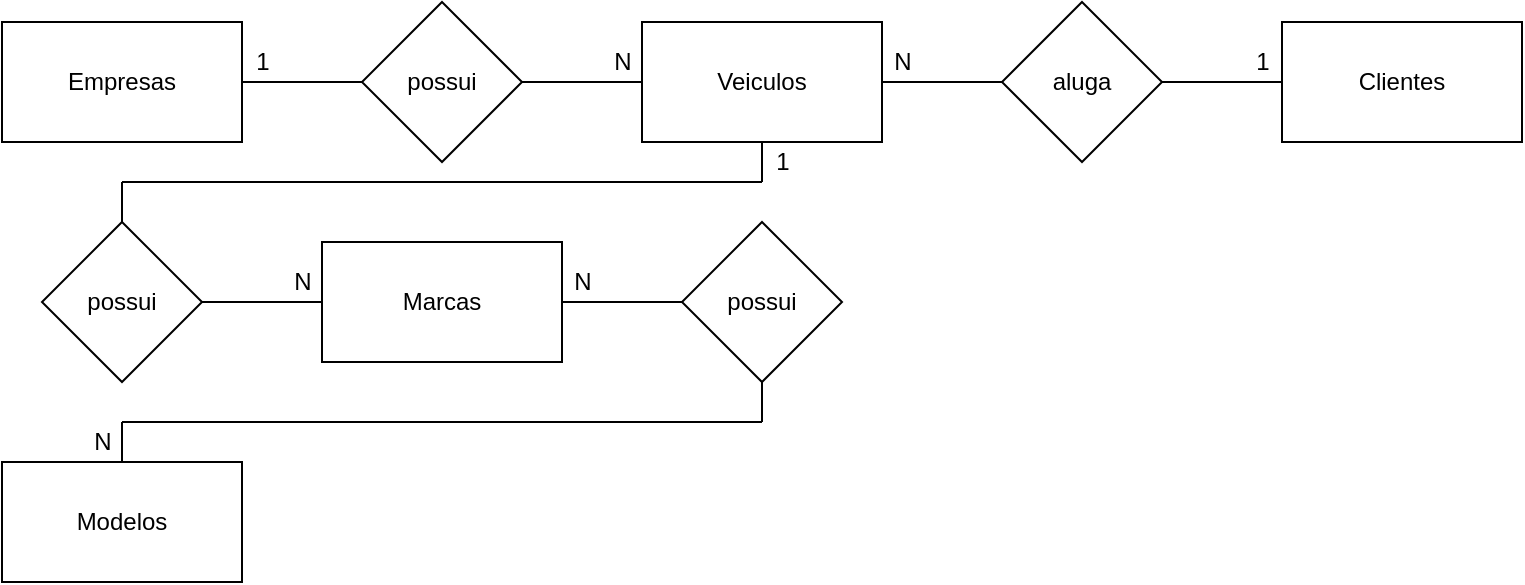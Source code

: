 <mxfile version="13.9.3" type="device"><diagram id="3LMen6AJkOnNipfgl5yD" name="Page-1"><mxGraphModel dx="785" dy="464" grid="1" gridSize="10" guides="1" tooltips="1" connect="1" arrows="1" fold="1" page="1" pageScale="1" pageWidth="827" pageHeight="1169" math="0" shadow="0"><root><mxCell id="0"/><mxCell id="1" parent="0"/><mxCell id="F9B2tOmqN7U_asRc3Cox-1" value="Empresas" style="rounded=0;whiteSpace=wrap;html=1;" vertex="1" parent="1"><mxGeometry x="40" y="40" width="120" height="60" as="geometry"/></mxCell><mxCell id="F9B2tOmqN7U_asRc3Cox-2" value="Veiculos" style="rounded=0;whiteSpace=wrap;html=1;" vertex="1" parent="1"><mxGeometry x="360" y="40" width="120" height="60" as="geometry"/></mxCell><mxCell id="F9B2tOmqN7U_asRc3Cox-3" value="possui" style="rhombus;whiteSpace=wrap;html=1;" vertex="1" parent="1"><mxGeometry x="220" y="30" width="80" height="80" as="geometry"/></mxCell><mxCell id="F9B2tOmqN7U_asRc3Cox-4" value="" style="endArrow=none;html=1;entryX=0;entryY=0.5;entryDx=0;entryDy=0;exitX=1;exitY=0.5;exitDx=0;exitDy=0;" edge="1" parent="1" source="F9B2tOmqN7U_asRc3Cox-3" target="F9B2tOmqN7U_asRc3Cox-2"><mxGeometry width="50" height="50" relative="1" as="geometry"><mxPoint x="250" y="100" as="sourcePoint"/><mxPoint x="300" y="50" as="targetPoint"/></mxGeometry></mxCell><mxCell id="F9B2tOmqN7U_asRc3Cox-5" value="" style="endArrow=none;html=1;entryX=1;entryY=0.5;entryDx=0;entryDy=0;exitX=0;exitY=0.5;exitDx=0;exitDy=0;" edge="1" parent="1" source="F9B2tOmqN7U_asRc3Cox-3" target="F9B2tOmqN7U_asRc3Cox-1"><mxGeometry width="50" height="50" relative="1" as="geometry"><mxPoint x="250" y="100" as="sourcePoint"/><mxPoint x="300" y="50" as="targetPoint"/></mxGeometry></mxCell><mxCell id="F9B2tOmqN7U_asRc3Cox-12" value="N" style="text;html=1;align=center;verticalAlign=middle;resizable=0;points=[];autosize=1;" vertex="1" parent="1"><mxGeometry x="340" y="50" width="20" height="20" as="geometry"/></mxCell><mxCell id="F9B2tOmqN7U_asRc3Cox-13" value="1" style="text;html=1;align=center;verticalAlign=middle;resizable=0;points=[];autosize=1;" vertex="1" parent="1"><mxGeometry x="160" y="50" width="20" height="20" as="geometry"/></mxCell><mxCell id="F9B2tOmqN7U_asRc3Cox-20" value="" style="endArrow=none;html=1;entryX=0.5;entryY=1;entryDx=0;entryDy=0;" edge="1" parent="1" target="F9B2tOmqN7U_asRc3Cox-2"><mxGeometry width="50" height="50" relative="1" as="geometry"><mxPoint x="420" y="120" as="sourcePoint"/><mxPoint x="380" y="290" as="targetPoint"/></mxGeometry></mxCell><mxCell id="F9B2tOmqN7U_asRc3Cox-21" value="" style="endArrow=none;html=1;" edge="1" parent="1"><mxGeometry width="50" height="50" relative="1" as="geometry"><mxPoint x="100" y="120" as="sourcePoint"/><mxPoint x="420" y="120" as="targetPoint"/></mxGeometry></mxCell><mxCell id="F9B2tOmqN7U_asRc3Cox-22" value="Marcas" style="rounded=0;whiteSpace=wrap;html=1;" vertex="1" parent="1"><mxGeometry x="200" y="150" width="120" height="60" as="geometry"/></mxCell><mxCell id="F9B2tOmqN7U_asRc3Cox-25" value="possui" style="rhombus;whiteSpace=wrap;html=1;" vertex="1" parent="1"><mxGeometry x="60" y="140" width="80" height="80" as="geometry"/></mxCell><mxCell id="F9B2tOmqN7U_asRc3Cox-27" value="" style="endArrow=none;html=1;exitX=0.5;exitY=0;exitDx=0;exitDy=0;" edge="1" parent="1" source="F9B2tOmqN7U_asRc3Cox-25"><mxGeometry width="50" height="50" relative="1" as="geometry"><mxPoint x="150" y="220" as="sourcePoint"/><mxPoint x="100" y="120" as="targetPoint"/></mxGeometry></mxCell><mxCell id="F9B2tOmqN7U_asRc3Cox-28" value="N" style="text;html=1;align=center;verticalAlign=middle;resizable=0;points=[];autosize=1;" vertex="1" parent="1"><mxGeometry x="180" y="160" width="20" height="20" as="geometry"/></mxCell><mxCell id="F9B2tOmqN7U_asRc3Cox-29" value="" style="endArrow=none;html=1;exitX=1;exitY=0.5;exitDx=0;exitDy=0;entryX=0;entryY=0.5;entryDx=0;entryDy=0;" edge="1" parent="1" source="F9B2tOmqN7U_asRc3Cox-25" target="F9B2tOmqN7U_asRc3Cox-22"><mxGeometry width="50" height="50" relative="1" as="geometry"><mxPoint x="150" y="220" as="sourcePoint"/><mxPoint x="200" y="170" as="targetPoint"/></mxGeometry></mxCell><mxCell id="F9B2tOmqN7U_asRc3Cox-30" value="1" style="text;html=1;align=center;verticalAlign=middle;resizable=0;points=[];autosize=1;" vertex="1" parent="1"><mxGeometry x="420" y="100" width="20" height="20" as="geometry"/></mxCell><mxCell id="F9B2tOmqN7U_asRc3Cox-31" value="possui" style="rhombus;whiteSpace=wrap;html=1;" vertex="1" parent="1"><mxGeometry x="380" y="140" width="80" height="80" as="geometry"/></mxCell><mxCell id="F9B2tOmqN7U_asRc3Cox-32" value="" style="endArrow=none;html=1;entryX=0;entryY=0.5;entryDx=0;entryDy=0;exitX=1;exitY=0.5;exitDx=0;exitDy=0;" edge="1" parent="1" source="F9B2tOmqN7U_asRc3Cox-22" target="F9B2tOmqN7U_asRc3Cox-31"><mxGeometry width="50" height="50" relative="1" as="geometry"><mxPoint x="220" y="220" as="sourcePoint"/><mxPoint x="270" y="170" as="targetPoint"/></mxGeometry></mxCell><mxCell id="F9B2tOmqN7U_asRc3Cox-33" value="" style="endArrow=none;html=1;" edge="1" parent="1"><mxGeometry width="50" height="50" relative="1" as="geometry"><mxPoint x="100" y="240" as="sourcePoint"/><mxPoint x="420" y="240" as="targetPoint"/></mxGeometry></mxCell><mxCell id="F9B2tOmqN7U_asRc3Cox-34" value="" style="endArrow=none;html=1;exitX=0.5;exitY=0;exitDx=0;exitDy=0;" edge="1" parent="1"><mxGeometry width="50" height="50" relative="1" as="geometry"><mxPoint x="100" y="260" as="sourcePoint"/><mxPoint x="100" y="240" as="targetPoint"/></mxGeometry></mxCell><mxCell id="F9B2tOmqN7U_asRc3Cox-35" value="" style="endArrow=none;html=1;entryX=0.5;entryY=1;entryDx=0;entryDy=0;" edge="1" parent="1" target="F9B2tOmqN7U_asRc3Cox-31"><mxGeometry width="50" height="50" relative="1" as="geometry"><mxPoint x="420" y="240" as="sourcePoint"/><mxPoint x="240" y="180" as="targetPoint"/></mxGeometry></mxCell><mxCell id="F9B2tOmqN7U_asRc3Cox-36" value="Modelos" style="rounded=0;whiteSpace=wrap;html=1;" vertex="1" parent="1"><mxGeometry x="40" y="260" width="120" height="60" as="geometry"/></mxCell><mxCell id="F9B2tOmqN7U_asRc3Cox-37" value="N" style="text;html=1;align=center;verticalAlign=middle;resizable=0;points=[];autosize=1;" vertex="1" parent="1"><mxGeometry x="320" y="160" width="20" height="20" as="geometry"/></mxCell><mxCell id="F9B2tOmqN7U_asRc3Cox-44" value="N" style="text;html=1;align=center;verticalAlign=middle;resizable=0;points=[];autosize=1;" vertex="1" parent="1"><mxGeometry x="80" y="240" width="20" height="20" as="geometry"/></mxCell><mxCell id="F9B2tOmqN7U_asRc3Cox-47" value="aluga" style="rhombus;whiteSpace=wrap;html=1;" vertex="1" parent="1"><mxGeometry x="540" y="30" width="80" height="80" as="geometry"/></mxCell><mxCell id="F9B2tOmqN7U_asRc3Cox-48" value="" style="endArrow=none;html=1;exitX=1;exitY=0.5;exitDx=0;exitDy=0;entryX=0;entryY=0.5;entryDx=0;entryDy=0;" edge="1" parent="1" source="F9B2tOmqN7U_asRc3Cox-2" target="F9B2tOmqN7U_asRc3Cox-47"><mxGeometry width="50" height="50" relative="1" as="geometry"><mxPoint x="590" y="80" as="sourcePoint"/><mxPoint x="640" y="30" as="targetPoint"/></mxGeometry></mxCell><mxCell id="F9B2tOmqN7U_asRc3Cox-49" value="Clientes" style="rounded=0;whiteSpace=wrap;html=1;" vertex="1" parent="1"><mxGeometry x="680" y="40" width="120" height="60" as="geometry"/></mxCell><mxCell id="F9B2tOmqN7U_asRc3Cox-50" value="" style="endArrow=none;html=1;exitX=1;exitY=0.5;exitDx=0;exitDy=0;entryX=0;entryY=0.5;entryDx=0;entryDy=0;" edge="1" parent="1" source="F9B2tOmqN7U_asRc3Cox-47" target="F9B2tOmqN7U_asRc3Cox-49"><mxGeometry width="50" height="50" relative="1" as="geometry"><mxPoint x="590" y="80" as="sourcePoint"/><mxPoint x="640" y="30" as="targetPoint"/></mxGeometry></mxCell><mxCell id="F9B2tOmqN7U_asRc3Cox-52" value="N" style="text;html=1;align=center;verticalAlign=middle;resizable=0;points=[];autosize=1;" vertex="1" parent="1"><mxGeometry x="480" y="50" width="20" height="20" as="geometry"/></mxCell><mxCell id="F9B2tOmqN7U_asRc3Cox-53" value="1" style="text;html=1;align=center;verticalAlign=middle;resizable=0;points=[];autosize=1;" vertex="1" parent="1"><mxGeometry x="660" y="50" width="20" height="20" as="geometry"/></mxCell></root></mxGraphModel></diagram></mxfile>